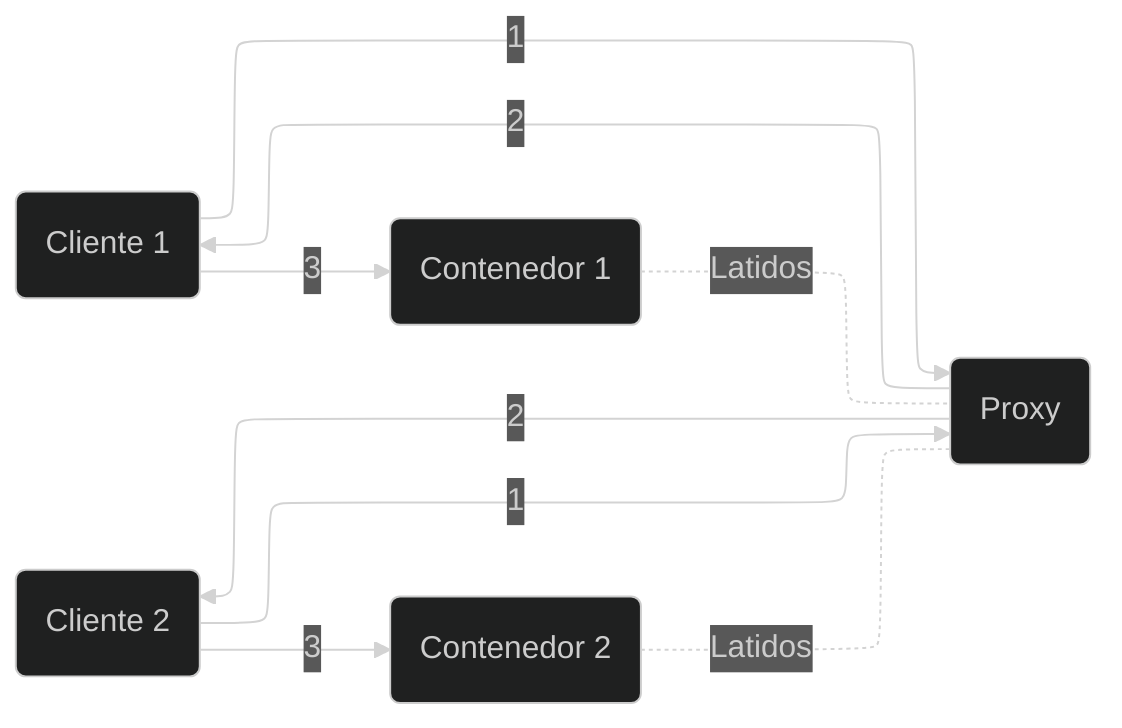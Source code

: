 ---
config:
  theme: dark
  look: classic
  layout: elk
---
flowchart LR
    Client_1("Cliente 1") -- 1 --> Proxy("Proxy")
    Proxy -- 2 --> Client_1 & Client_2("Cliente 2")
    Client_1 -- 3 --> Docker1("Contenedor 1")
    Client_2 -- 1 --> Proxy
    Client_2 -- 3 --> Docker2("Contenedor 2")
    Docker1 -. Latidos .- Proxy
    Docker2 -. Latidos .- Proxy